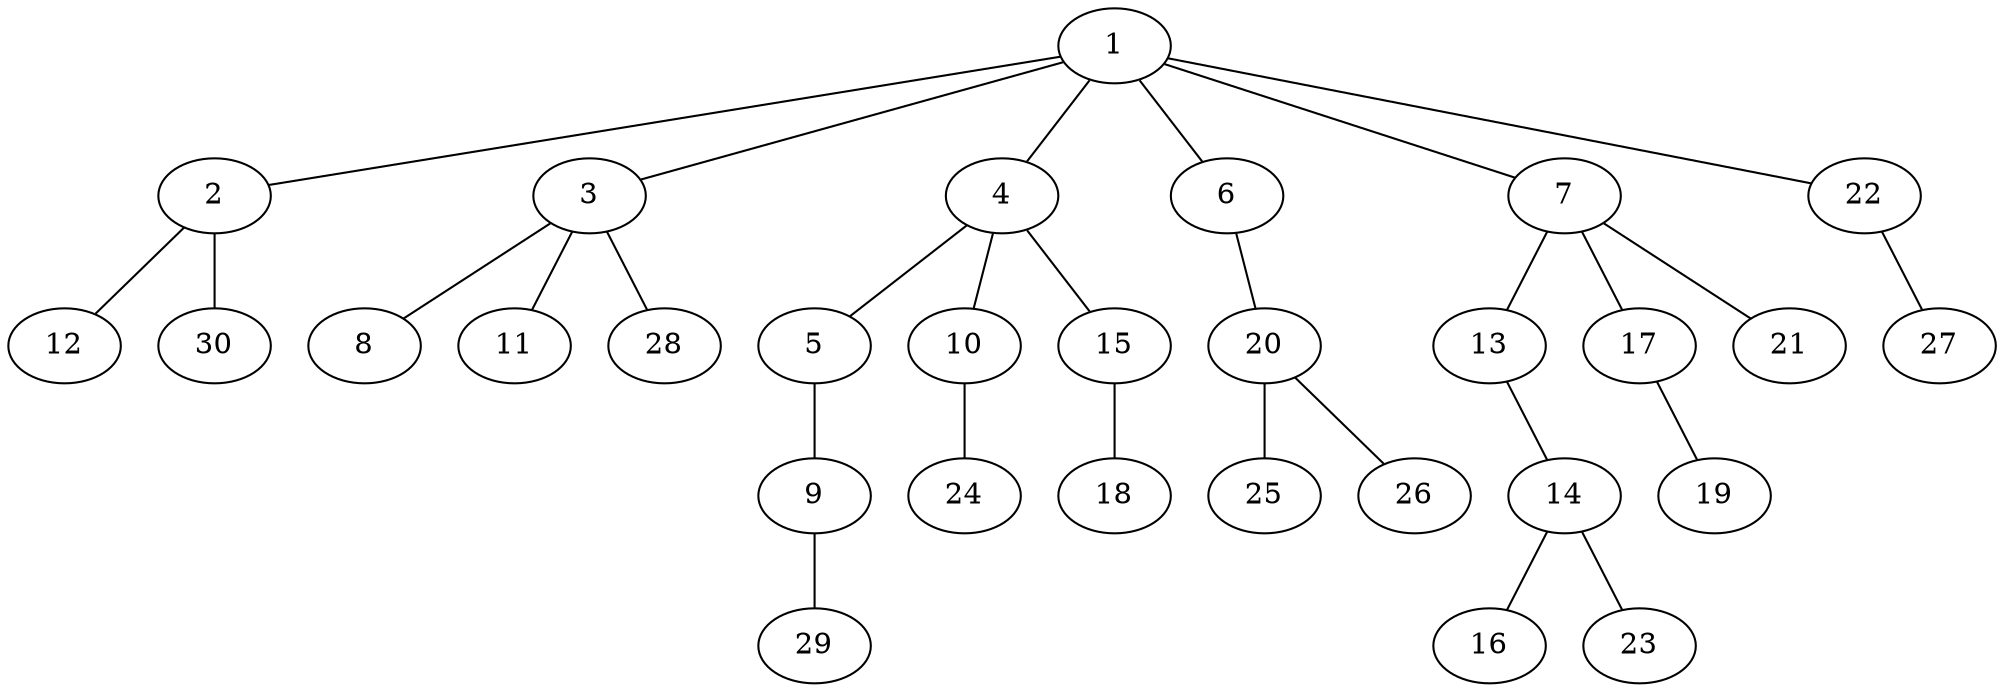 graph graphname {1--2
1--3
1--4
1--6
1--7
1--22
2--12
2--30
3--8
3--11
3--28
4--5
4--10
4--15
5--9
6--20
7--13
7--17
7--21
9--29
10--24
13--14
14--16
14--23
15--18
17--19
20--25
20--26
22--27
}